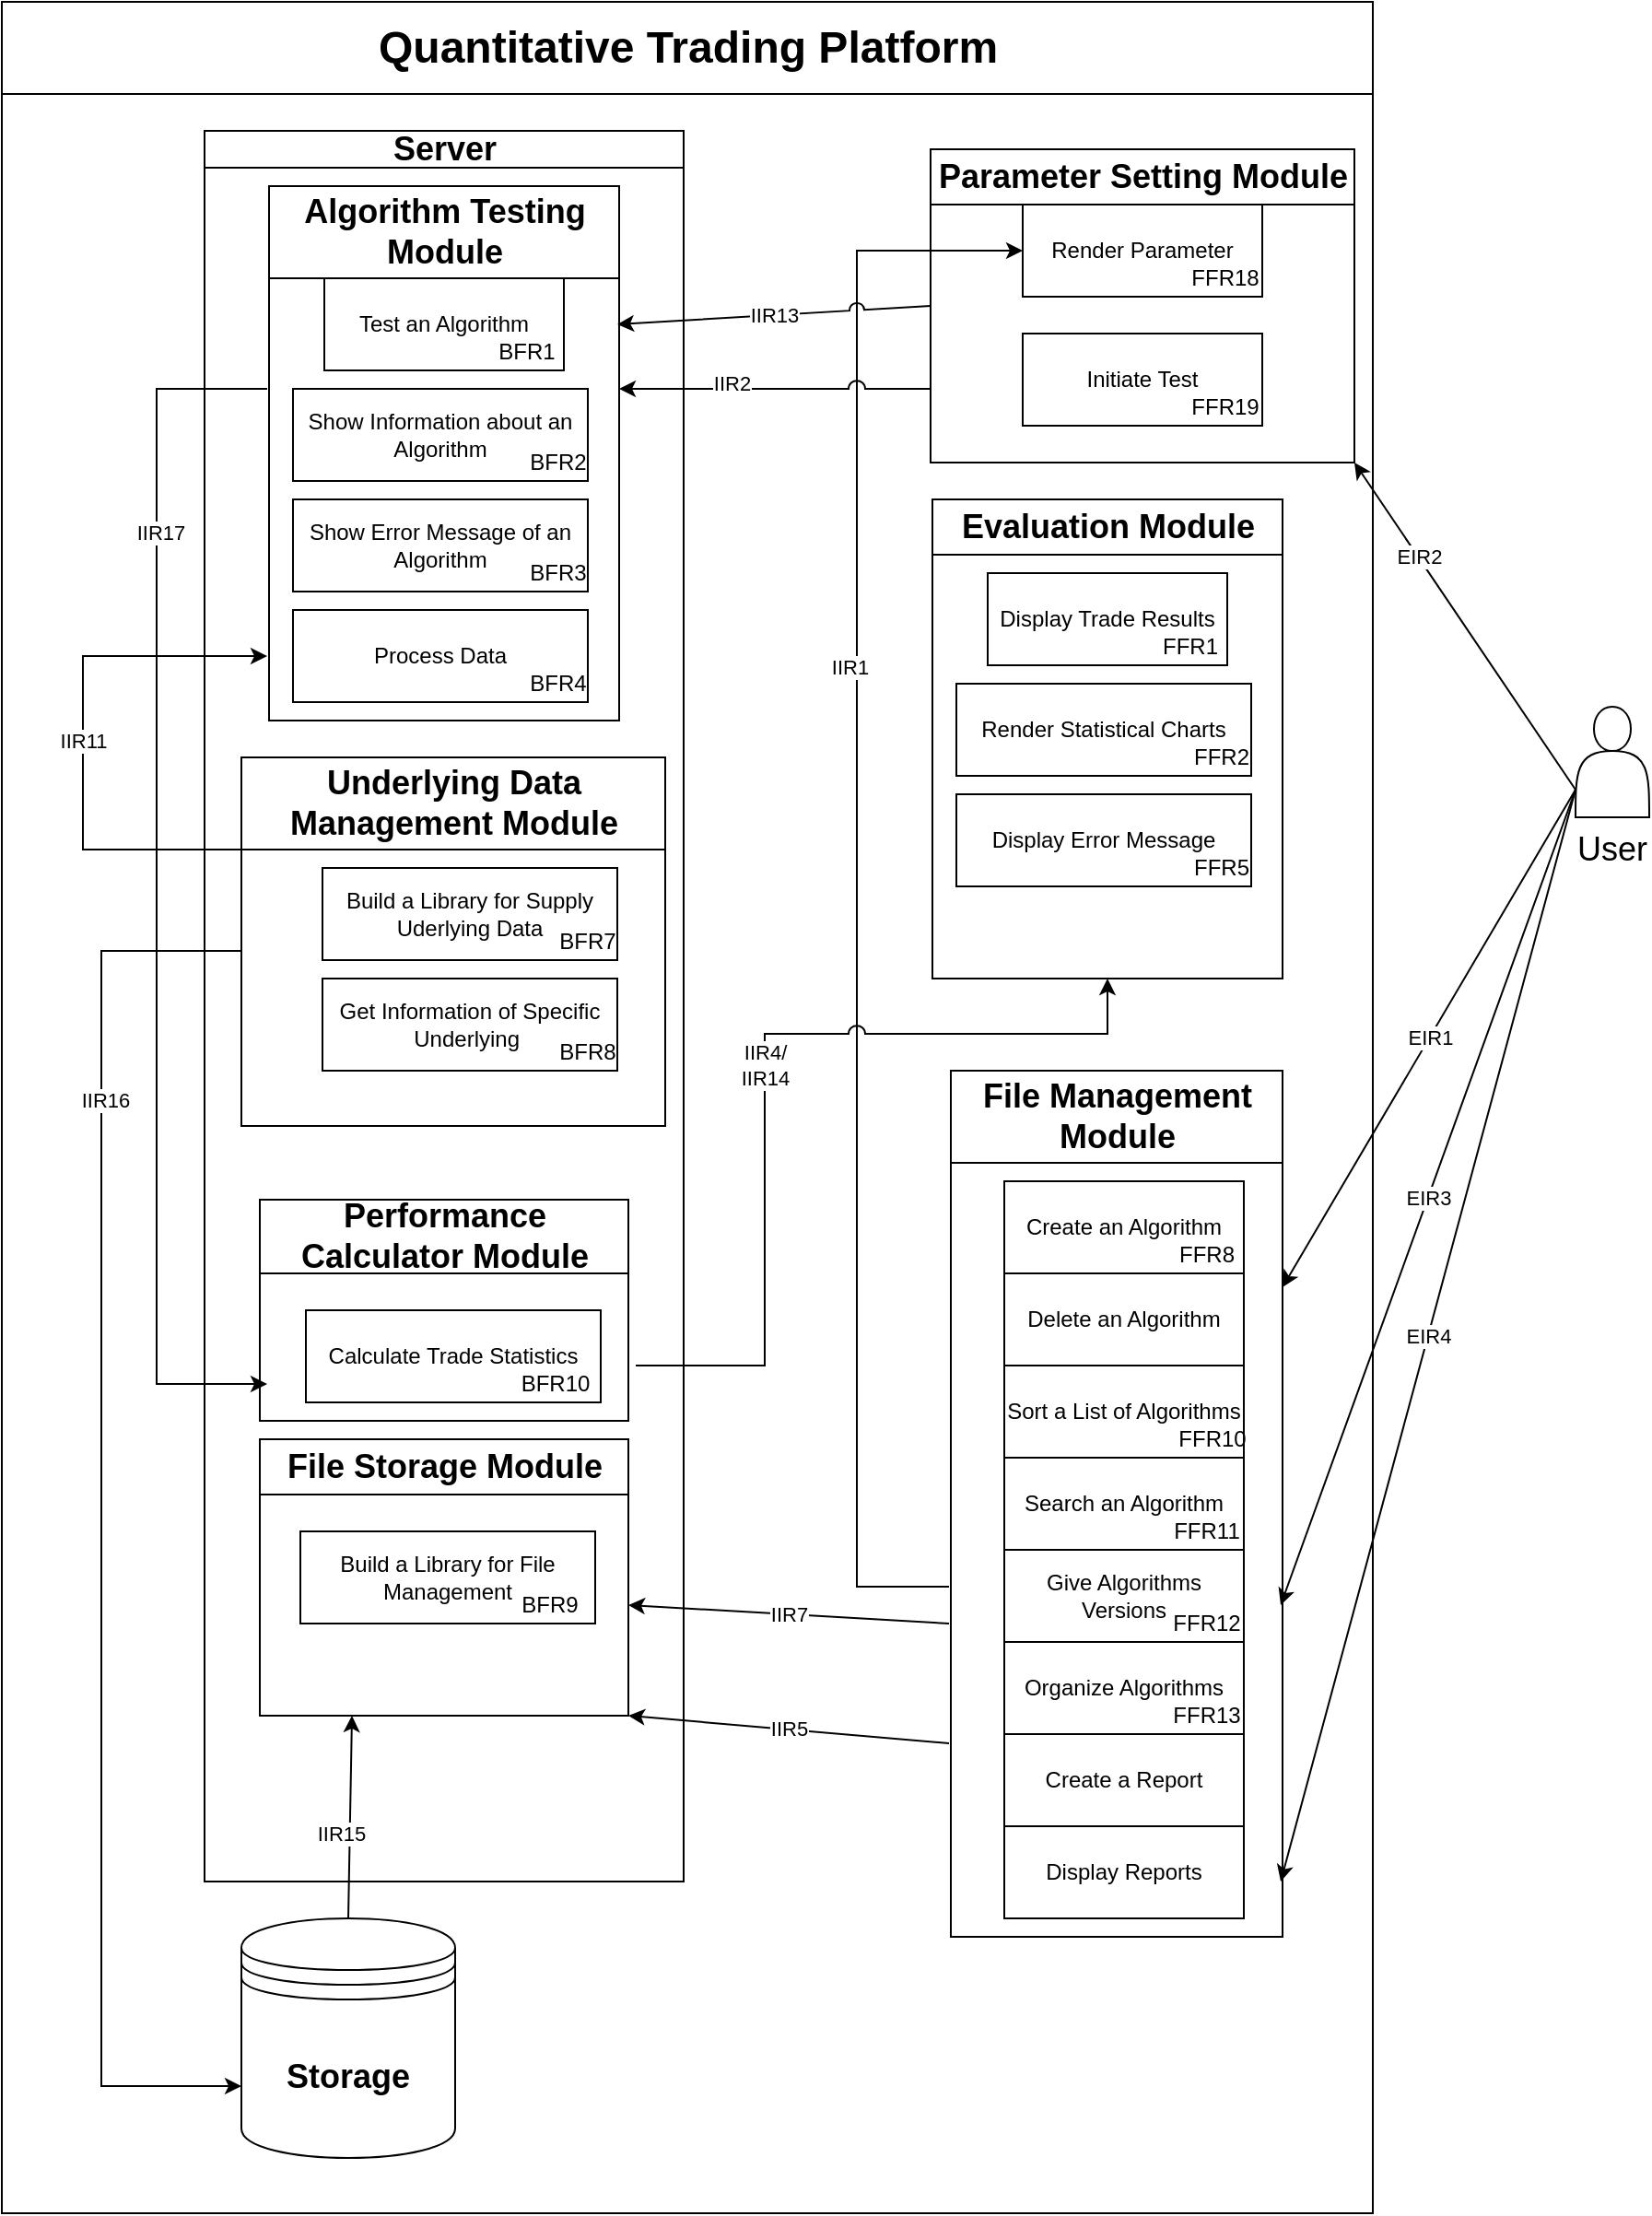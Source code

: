 <mxfile version="14.7.6" type="google"><diagram id="0utTmn4e9-yTrDj4tbkE" name="第 1 页"><mxGraphModel dx="2249" dy="1931" grid="1" gridSize="10" guides="1" tooltips="1" connect="1" arrows="1" fold="1" page="1" pageScale="1" pageWidth="827" pageHeight="1169" math="0" shadow="0"><root><mxCell id="0"/><mxCell id="1" parent="0"/><mxCell id="bblMJJMF7P-W_psZsIq9-2" value="&lt;font style=&quot;font-size: 18px&quot;&gt;Parameter Setting Module&lt;/font&gt;" style="swimlane;html=1;startSize=30;horizontal=1;containerType=tree;" parent="1" vertex="1"><mxGeometry x="90" y="-100" width="230" height="170" as="geometry"/></mxCell><mxCell id="bblMJJMF7P-W_psZsIq9-17" value="" style="group" parent="bblMJJMF7P-W_psZsIq9-2" vertex="1" connectable="0"><mxGeometry x="50" y="30" width="130" height="50" as="geometry"/></mxCell><mxCell id="bblMJJMF7P-W_psZsIq9-4" value="Render Parameter" style="whiteSpace=wrap;html=1;treeFolding=1;treeMoving=1;newEdgeStyle={&quot;edgeStyle&quot;:&quot;elbowEdgeStyle&quot;,&quot;startArrow&quot;:&quot;none&quot;,&quot;endArrow&quot;:&quot;none&quot;};" parent="bblMJJMF7P-W_psZsIq9-17" vertex="1"><mxGeometry width="130" height="50" as="geometry"/></mxCell><mxCell id="bblMJJMF7P-W_psZsIq9-7" value="FFR18" style="text;html=1;strokeColor=none;fillColor=none;align=center;verticalAlign=middle;whiteSpace=wrap;rounded=0;" parent="bblMJJMF7P-W_psZsIq9-17" vertex="1"><mxGeometry x="90" y="30" width="40" height="20" as="geometry"/></mxCell><mxCell id="bblMJJMF7P-W_psZsIq9-18" value="" style="group" parent="bblMJJMF7P-W_psZsIq9-2" vertex="1" connectable="0"><mxGeometry x="50" y="100" width="130" height="50" as="geometry"/></mxCell><mxCell id="bblMJJMF7P-W_psZsIq9-6" value="Initiate Test" style="whiteSpace=wrap;html=1;treeFolding=1;treeMoving=1;newEdgeStyle={&quot;edgeStyle&quot;:&quot;elbowEdgeStyle&quot;,&quot;startArrow&quot;:&quot;none&quot;,&quot;endArrow&quot;:&quot;none&quot;};" parent="bblMJJMF7P-W_psZsIq9-18" vertex="1"><mxGeometry width="130" height="50" as="geometry"/></mxCell><mxCell id="bblMJJMF7P-W_psZsIq9-8" value="FFR19" style="text;html=1;strokeColor=none;fillColor=none;align=center;verticalAlign=middle;whiteSpace=wrap;rounded=0;" parent="bblMJJMF7P-W_psZsIq9-18" vertex="1"><mxGeometry x="90" y="30" width="40" height="20" as="geometry"/></mxCell><mxCell id="bblMJJMF7P-W_psZsIq9-9" value="&lt;font style=&quot;font-size: 18px&quot;&gt;Evaluation Module&lt;/font&gt;" style="swimlane;html=1;startSize=30;horizontal=1;containerType=tree;" parent="1" vertex="1"><mxGeometry x="91" y="90" width="190" height="260" as="geometry"/></mxCell><mxCell id="bblMJJMF7P-W_psZsIq9-19" value="" style="group" parent="bblMJJMF7P-W_psZsIq9-9" vertex="1" connectable="0"><mxGeometry x="30" y="40" width="130" height="50" as="geometry"/></mxCell><mxCell id="bblMJJMF7P-W_psZsIq9-10" value="Display Trade Results" style="whiteSpace=wrap;html=1;treeFolding=1;treeMoving=1;newEdgeStyle={&quot;edgeStyle&quot;:&quot;elbowEdgeStyle&quot;,&quot;startArrow&quot;:&quot;none&quot;,&quot;endArrow&quot;:&quot;none&quot;};" parent="bblMJJMF7P-W_psZsIq9-19" vertex="1"><mxGeometry width="130" height="50" as="geometry"/></mxCell><mxCell id="bblMJJMF7P-W_psZsIq9-12" value="FFR1" style="text;html=1;strokeColor=none;fillColor=none;align=center;verticalAlign=middle;whiteSpace=wrap;rounded=0;" parent="bblMJJMF7P-W_psZsIq9-19" vertex="1"><mxGeometry x="90" y="30" width="40" height="20" as="geometry"/></mxCell><mxCell id="bblMJJMF7P-W_psZsIq9-20" value="" style="group" parent="bblMJJMF7P-W_psZsIq9-9" vertex="1" connectable="0"><mxGeometry x="13" y="100" width="164" height="50" as="geometry"/></mxCell><mxCell id="bblMJJMF7P-W_psZsIq9-11" value="Render Statistical Charts" style="whiteSpace=wrap;html=1;treeFolding=1;treeMoving=1;newEdgeStyle={&quot;edgeStyle&quot;:&quot;elbowEdgeStyle&quot;,&quot;startArrow&quot;:&quot;none&quot;,&quot;endArrow&quot;:&quot;none&quot;};" parent="bblMJJMF7P-W_psZsIq9-20" vertex="1"><mxGeometry width="160" height="50" as="geometry"/></mxCell><mxCell id="bblMJJMF7P-W_psZsIq9-13" value="FFR2" style="text;html=1;strokeColor=none;fillColor=none;align=center;verticalAlign=middle;whiteSpace=wrap;rounded=0;" parent="bblMJJMF7P-W_psZsIq9-20" vertex="1"><mxGeometry x="124" y="30" width="40" height="20" as="geometry"/></mxCell><mxCell id="bblMJJMF7P-W_psZsIq9-25" value="" style="group" parent="bblMJJMF7P-W_psZsIq9-9" vertex="1" connectable="0"><mxGeometry x="13" y="160" width="164" height="50" as="geometry"/></mxCell><mxCell id="bblMJJMF7P-W_psZsIq9-26" value="Display Error Message" style="whiteSpace=wrap;html=1;treeFolding=1;treeMoving=1;newEdgeStyle={&quot;edgeStyle&quot;:&quot;elbowEdgeStyle&quot;,&quot;startArrow&quot;:&quot;none&quot;,&quot;endArrow&quot;:&quot;none&quot;};" parent="bblMJJMF7P-W_psZsIq9-25" vertex="1"><mxGeometry width="160" height="50" as="geometry"/></mxCell><mxCell id="bblMJJMF7P-W_psZsIq9-27" value="FFR5" style="text;html=1;strokeColor=none;fillColor=none;align=center;verticalAlign=middle;whiteSpace=wrap;rounded=0;" parent="bblMJJMF7P-W_psZsIq9-25" vertex="1"><mxGeometry x="124" y="30" width="40" height="20" as="geometry"/></mxCell><mxCell id="K34QMwaPmZ9NyjJz2Cfl-57" style="edgeStyle=orthogonalEdgeStyle;rounded=0;orthogonalLoop=1;jettySize=auto;html=1;entryX=0;entryY=0.5;entryDx=0;entryDy=0;" parent="1" target="bblMJJMF7P-W_psZsIq9-4" edge="1"><mxGeometry relative="1" as="geometry"><mxPoint x="60" y="110" as="targetPoint"/><mxPoint x="100" y="680" as="sourcePoint"/><Array as="points"><mxPoint x="50" y="680"/><mxPoint x="50" y="-45"/></Array></mxGeometry></mxCell><mxCell id="K34QMwaPmZ9NyjJz2Cfl-58" value="IIR1" style="edgeLabel;html=1;align=center;verticalAlign=middle;resizable=0;points=[];" parent="K34QMwaPmZ9NyjJz2Cfl-57" vertex="1" connectable="0"><mxGeometry x="0.269" y="4" relative="1" as="geometry"><mxPoint as="offset"/></mxGeometry></mxCell><mxCell id="bblMJJMF7P-W_psZsIq9-35" value="&lt;font style=&quot;font-size: 18px&quot;&gt;File Management&lt;br&gt;Module&lt;/font&gt;" style="swimlane;html=1;startSize=50;horizontal=1;containerType=tree;" parent="1" vertex="1"><mxGeometry x="101" y="400" width="180" height="470" as="geometry"/></mxCell><mxCell id="K34QMwaPmZ9NyjJz2Cfl-1" value="" style="group" parent="bblMJJMF7P-W_psZsIq9-35" vertex="1" connectable="0"><mxGeometry x="29" y="90" width="133" height="370" as="geometry"/></mxCell><mxCell id="K34QMwaPmZ9NyjJz2Cfl-3" value="FFR9" style="text;html=1;strokeColor=none;fillColor=none;align=center;verticalAlign=middle;whiteSpace=wrap;rounded=0;" parent="K34QMwaPmZ9NyjJz2Cfl-1" vertex="1"><mxGeometry x="90" y="30" width="40" height="20" as="geometry"/></mxCell><mxCell id="bblMJJMF7P-W_psZsIq9-36" value="" style="group" parent="K34QMwaPmZ9NyjJz2Cfl-1" vertex="1" connectable="0"><mxGeometry y="-30" width="130" height="50" as="geometry"/></mxCell><mxCell id="bblMJJMF7P-W_psZsIq9-37" value="Create an Algorithm" style="whiteSpace=wrap;html=1;treeFolding=1;treeMoving=1;newEdgeStyle={&quot;edgeStyle&quot;:&quot;elbowEdgeStyle&quot;,&quot;startArrow&quot;:&quot;none&quot;,&quot;endArrow&quot;:&quot;none&quot;};" parent="bblMJJMF7P-W_psZsIq9-36" vertex="1"><mxGeometry width="130" height="50" as="geometry"/></mxCell><mxCell id="bblMJJMF7P-W_psZsIq9-38" value="FFR8" style="text;html=1;strokeColor=none;fillColor=none;align=center;verticalAlign=middle;whiteSpace=wrap;rounded=0;" parent="bblMJJMF7P-W_psZsIq9-36" vertex="1"><mxGeometry x="90" y="30" width="40" height="20" as="geometry"/></mxCell><mxCell id="K34QMwaPmZ9NyjJz2Cfl-2" value="Delete an Algorithm" style="whiteSpace=wrap;html=1;treeFolding=1;treeMoving=1;newEdgeStyle={&quot;edgeStyle&quot;:&quot;elbowEdgeStyle&quot;,&quot;startArrow&quot;:&quot;none&quot;,&quot;endArrow&quot;:&quot;none&quot;};" parent="K34QMwaPmZ9NyjJz2Cfl-1" vertex="1"><mxGeometry y="20" width="130" height="50" as="geometry"/></mxCell><mxCell id="K34QMwaPmZ9NyjJz2Cfl-4" value="Sort a List of Algorithms" style="whiteSpace=wrap;html=1;treeFolding=1;treeMoving=1;newEdgeStyle={&quot;edgeStyle&quot;:&quot;elbowEdgeStyle&quot;,&quot;startArrow&quot;:&quot;none&quot;,&quot;endArrow&quot;:&quot;none&quot;};" parent="K34QMwaPmZ9NyjJz2Cfl-1" vertex="1"><mxGeometry y="70" width="130" height="50" as="geometry"/></mxCell><mxCell id="K34QMwaPmZ9NyjJz2Cfl-9" value="" style="group" parent="K34QMwaPmZ9NyjJz2Cfl-1" vertex="1" connectable="0"><mxGeometry y="120" width="130" height="50" as="geometry"/></mxCell><mxCell id="K34QMwaPmZ9NyjJz2Cfl-10" value="Search an Algorithm" style="whiteSpace=wrap;html=1;treeFolding=1;treeMoving=1;newEdgeStyle={&quot;edgeStyle&quot;:&quot;elbowEdgeStyle&quot;,&quot;startArrow&quot;:&quot;none&quot;,&quot;endArrow&quot;:&quot;none&quot;};" parent="K34QMwaPmZ9NyjJz2Cfl-9" vertex="1"><mxGeometry width="130" height="50" as="geometry"/></mxCell><mxCell id="K34QMwaPmZ9NyjJz2Cfl-11" value="FFR11" style="text;html=1;strokeColor=none;fillColor=none;align=center;verticalAlign=middle;whiteSpace=wrap;rounded=0;" parent="K34QMwaPmZ9NyjJz2Cfl-9" vertex="1"><mxGeometry x="90" y="30" width="40" height="20" as="geometry"/></mxCell><mxCell id="K34QMwaPmZ9NyjJz2Cfl-12" value="" style="group" parent="K34QMwaPmZ9NyjJz2Cfl-1" vertex="1" connectable="0"><mxGeometry y="170" width="130" height="50" as="geometry"/></mxCell><mxCell id="K34QMwaPmZ9NyjJz2Cfl-13" value="Give Algorithms Versions" style="whiteSpace=wrap;html=1;treeFolding=1;treeMoving=1;newEdgeStyle={&quot;edgeStyle&quot;:&quot;elbowEdgeStyle&quot;,&quot;startArrow&quot;:&quot;none&quot;,&quot;endArrow&quot;:&quot;none&quot;};" parent="K34QMwaPmZ9NyjJz2Cfl-12" vertex="1"><mxGeometry width="130" height="50" as="geometry"/></mxCell><mxCell id="K34QMwaPmZ9NyjJz2Cfl-14" value="FFR12" style="text;html=1;strokeColor=none;fillColor=none;align=center;verticalAlign=middle;whiteSpace=wrap;rounded=0;" parent="K34QMwaPmZ9NyjJz2Cfl-12" vertex="1"><mxGeometry x="90" y="30" width="40" height="20" as="geometry"/></mxCell><mxCell id="K34QMwaPmZ9NyjJz2Cfl-15" value="" style="group" parent="K34QMwaPmZ9NyjJz2Cfl-1" vertex="1" connectable="0"><mxGeometry y="220" width="130" height="50" as="geometry"/></mxCell><mxCell id="K34QMwaPmZ9NyjJz2Cfl-16" value="Organize Algorithms" style="whiteSpace=wrap;html=1;treeFolding=1;treeMoving=1;newEdgeStyle={&quot;edgeStyle&quot;:&quot;elbowEdgeStyle&quot;,&quot;startArrow&quot;:&quot;none&quot;,&quot;endArrow&quot;:&quot;none&quot;};" parent="K34QMwaPmZ9NyjJz2Cfl-15" vertex="1"><mxGeometry width="130" height="50" as="geometry"/></mxCell><mxCell id="K34QMwaPmZ9NyjJz2Cfl-17" value="FFR13" style="text;html=1;strokeColor=none;fillColor=none;align=center;verticalAlign=middle;whiteSpace=wrap;rounded=0;" parent="K34QMwaPmZ9NyjJz2Cfl-15" vertex="1"><mxGeometry x="90" y="30" width="40" height="20" as="geometry"/></mxCell><mxCell id="K34QMwaPmZ9NyjJz2Cfl-25" value="Create a Report" style="whiteSpace=wrap;html=1;treeFolding=1;treeMoving=1;newEdgeStyle={&quot;edgeStyle&quot;:&quot;elbowEdgeStyle&quot;,&quot;startArrow&quot;:&quot;none&quot;,&quot;endArrow&quot;:&quot;none&quot;};" parent="K34QMwaPmZ9NyjJz2Cfl-1" vertex="1"><mxGeometry y="270" width="130" height="50" as="geometry"/></mxCell><mxCell id="K34QMwaPmZ9NyjJz2Cfl-26" value="Display Reports" style="whiteSpace=wrap;html=1;treeFolding=1;treeMoving=1;newEdgeStyle={&quot;edgeStyle&quot;:&quot;elbowEdgeStyle&quot;,&quot;startArrow&quot;:&quot;none&quot;,&quot;endArrow&quot;:&quot;none&quot;};" parent="K34QMwaPmZ9NyjJz2Cfl-1" vertex="1"><mxGeometry y="320" width="130" height="50" as="geometry"/></mxCell><mxCell id="K34QMwaPmZ9NyjJz2Cfl-5" value="FFR10" style="text;html=1;strokeColor=none;fillColor=none;align=center;verticalAlign=middle;whiteSpace=wrap;rounded=0;" parent="K34QMwaPmZ9NyjJz2Cfl-1" vertex="1"><mxGeometry x="93" y="100" width="40" height="20" as="geometry"/></mxCell><mxCell id="bblMJJMF7P-W_psZsIq9-81" value="&lt;font style=&quot;font-size: 18px&quot;&gt;Server&lt;/font&gt;" style="swimlane;html=1;startSize=20;horizontal=1;containerType=tree;swimlaneFillColor=#ffffff;" parent="1" vertex="1"><mxGeometry x="-304" y="-110" width="260" height="950" as="geometry"/></mxCell><mxCell id="bblMJJMF7P-W_psZsIq9-45" value="&lt;font style=&quot;font-size: 18px&quot;&gt;Algorithm Testing&lt;br&gt;Module&lt;/font&gt;" style="swimlane;html=1;startSize=50;horizontal=1;containerType=tree;" parent="bblMJJMF7P-W_psZsIq9-81" vertex="1"><mxGeometry x="35" y="30" width="190" height="290" as="geometry"/></mxCell><mxCell id="bblMJJMF7P-W_psZsIq9-52" value="" style="group" parent="bblMJJMF7P-W_psZsIq9-45" vertex="1" connectable="0"><mxGeometry x="13" y="170" width="164" height="50" as="geometry"/></mxCell><mxCell id="bblMJJMF7P-W_psZsIq9-53" value="Show Error Message of an Algorithm" style="whiteSpace=wrap;html=1;treeFolding=1;treeMoving=1;newEdgeStyle={&quot;edgeStyle&quot;:&quot;elbowEdgeStyle&quot;,&quot;startArrow&quot;:&quot;none&quot;,&quot;endArrow&quot;:&quot;none&quot;};" parent="bblMJJMF7P-W_psZsIq9-52" vertex="1"><mxGeometry width="160" height="50" as="geometry"/></mxCell><mxCell id="bblMJJMF7P-W_psZsIq9-54" value="BFR3" style="text;html=1;strokeColor=none;fillColor=none;align=center;verticalAlign=middle;whiteSpace=wrap;rounded=0;" parent="bblMJJMF7P-W_psZsIq9-52" vertex="1"><mxGeometry x="124" y="30" width="40" height="20" as="geometry"/></mxCell><mxCell id="bblMJJMF7P-W_psZsIq9-55" value="" style="group" parent="bblMJJMF7P-W_psZsIq9-45" vertex="1" connectable="0"><mxGeometry x="13" y="230" width="164" height="50" as="geometry"/></mxCell><mxCell id="bblMJJMF7P-W_psZsIq9-56" value="Process Data" style="whiteSpace=wrap;html=1;treeFolding=1;treeMoving=1;newEdgeStyle={&quot;edgeStyle&quot;:&quot;elbowEdgeStyle&quot;,&quot;startArrow&quot;:&quot;none&quot;,&quot;endArrow&quot;:&quot;none&quot;};" parent="bblMJJMF7P-W_psZsIq9-55" vertex="1"><mxGeometry width="160" height="50" as="geometry"/></mxCell><mxCell id="bblMJJMF7P-W_psZsIq9-57" value="BFR4" style="text;html=1;strokeColor=none;fillColor=none;align=center;verticalAlign=middle;whiteSpace=wrap;rounded=0;" parent="bblMJJMF7P-W_psZsIq9-55" vertex="1"><mxGeometry x="124" y="30" width="40" height="20" as="geometry"/></mxCell><mxCell id="bblMJJMF7P-W_psZsIq9-49" value="" style="group" parent="bblMJJMF7P-W_psZsIq9-45" vertex="1" connectable="0"><mxGeometry x="13" y="110" width="164" height="50" as="geometry"/></mxCell><mxCell id="bblMJJMF7P-W_psZsIq9-50" value="Show Information about an Algorithm" style="whiteSpace=wrap;html=1;treeFolding=1;treeMoving=1;newEdgeStyle={&quot;edgeStyle&quot;:&quot;elbowEdgeStyle&quot;,&quot;startArrow&quot;:&quot;none&quot;,&quot;endArrow&quot;:&quot;none&quot;};" parent="bblMJJMF7P-W_psZsIq9-49" vertex="1"><mxGeometry width="160" height="50" as="geometry"/></mxCell><mxCell id="bblMJJMF7P-W_psZsIq9-51" value="BFR2" style="text;html=1;strokeColor=none;fillColor=none;align=center;verticalAlign=middle;whiteSpace=wrap;rounded=0;" parent="bblMJJMF7P-W_psZsIq9-49" vertex="1"><mxGeometry x="124" y="30" width="40" height="20" as="geometry"/></mxCell><mxCell id="bblMJJMF7P-W_psZsIq9-46" value="" style="group" parent="bblMJJMF7P-W_psZsIq9-45" vertex="1" connectable="0"><mxGeometry x="30" y="50" width="130" height="50" as="geometry"/></mxCell><mxCell id="bblMJJMF7P-W_psZsIq9-47" value="Test an Algorithm" style="whiteSpace=wrap;html=1;treeFolding=1;treeMoving=1;newEdgeStyle={&quot;edgeStyle&quot;:&quot;elbowEdgeStyle&quot;,&quot;startArrow&quot;:&quot;none&quot;,&quot;endArrow&quot;:&quot;none&quot;};" parent="bblMJJMF7P-W_psZsIq9-46" vertex="1"><mxGeometry width="130" height="50" as="geometry"/></mxCell><mxCell id="bblMJJMF7P-W_psZsIq9-48" value="BFR1" style="text;html=1;strokeColor=none;fillColor=none;align=center;verticalAlign=middle;whiteSpace=wrap;rounded=0;" parent="bblMJJMF7P-W_psZsIq9-46" vertex="1"><mxGeometry x="90" y="30" width="40" height="20" as="geometry"/></mxCell><mxCell id="bblMJJMF7P-W_psZsIq9-61" value="&lt;font style=&quot;font-size: 18px&quot;&gt;Underlying Data&lt;br&gt;Management&amp;nbsp;Module&lt;/font&gt;" style="swimlane;html=1;startSize=50;horizontal=1;containerType=tree;" parent="bblMJJMF7P-W_psZsIq9-81" vertex="1"><mxGeometry x="20" y="340" width="230" height="200" as="geometry"/></mxCell><mxCell id="bblMJJMF7P-W_psZsIq9-71" value="" style="group" parent="bblMJJMF7P-W_psZsIq9-61" vertex="1" connectable="0"><mxGeometry x="44" y="120" width="164" height="50" as="geometry"/></mxCell><mxCell id="bblMJJMF7P-W_psZsIq9-72" value="Get Information of Specific Underlying&amp;nbsp;" style="whiteSpace=wrap;html=1;treeFolding=1;treeMoving=1;newEdgeStyle={&quot;edgeStyle&quot;:&quot;elbowEdgeStyle&quot;,&quot;startArrow&quot;:&quot;none&quot;,&quot;endArrow&quot;:&quot;none&quot;};" parent="bblMJJMF7P-W_psZsIq9-71" vertex="1"><mxGeometry width="160" height="50" as="geometry"/></mxCell><mxCell id="bblMJJMF7P-W_psZsIq9-73" value="BFR8" style="text;html=1;strokeColor=none;fillColor=none;align=center;verticalAlign=middle;whiteSpace=wrap;rounded=0;" parent="bblMJJMF7P-W_psZsIq9-71" vertex="1"><mxGeometry x="124" y="30" width="40" height="20" as="geometry"/></mxCell><mxCell id="bblMJJMF7P-W_psZsIq9-68" value="" style="group" parent="bblMJJMF7P-W_psZsIq9-61" vertex="1" connectable="0"><mxGeometry x="44" y="60" width="164" height="50" as="geometry"/></mxCell><mxCell id="bblMJJMF7P-W_psZsIq9-69" value="Build a Library for Supply Uderlying Data" style="whiteSpace=wrap;html=1;treeFolding=1;treeMoving=1;newEdgeStyle={&quot;edgeStyle&quot;:&quot;elbowEdgeStyle&quot;,&quot;startArrow&quot;:&quot;none&quot;,&quot;endArrow&quot;:&quot;none&quot;};" parent="bblMJJMF7P-W_psZsIq9-68" vertex="1"><mxGeometry width="160" height="50" as="geometry"/></mxCell><mxCell id="bblMJJMF7P-W_psZsIq9-70" value="BFR7" style="text;html=1;strokeColor=none;fillColor=none;align=center;verticalAlign=middle;whiteSpace=wrap;rounded=0;" parent="bblMJJMF7P-W_psZsIq9-68" vertex="1"><mxGeometry x="124" y="30" width="40" height="20" as="geometry"/></mxCell><mxCell id="bblMJJMF7P-W_psZsIq9-74" value="&lt;font style=&quot;font-size: 18px&quot;&gt;Performance &lt;br&gt;Calculator Module&lt;/font&gt;" style="swimlane;html=1;startSize=40;horizontal=1;containerType=tree;" parent="bblMJJMF7P-W_psZsIq9-81" vertex="1"><mxGeometry x="30" y="580" width="200" height="120" as="geometry"/></mxCell><mxCell id="bblMJJMF7P-W_psZsIq9-75" value="" style="group" parent="bblMJJMF7P-W_psZsIq9-74" vertex="1" connectable="0"><mxGeometry x="25" y="60" width="160" height="50" as="geometry"/></mxCell><mxCell id="bblMJJMF7P-W_psZsIq9-76" value="Calculate Trade Statistics" style="whiteSpace=wrap;html=1;treeFolding=1;treeMoving=1;newEdgeStyle={&quot;edgeStyle&quot;:&quot;elbowEdgeStyle&quot;,&quot;startArrow&quot;:&quot;none&quot;,&quot;endArrow&quot;:&quot;none&quot;};" parent="bblMJJMF7P-W_psZsIq9-75" vertex="1"><mxGeometry width="160" height="50" as="geometry"/></mxCell><mxCell id="bblMJJMF7P-W_psZsIq9-77" value="BFR10" style="text;html=1;strokeColor=none;fillColor=none;align=center;verticalAlign=middle;whiteSpace=wrap;rounded=0;" parent="bblMJJMF7P-W_psZsIq9-75" vertex="1"><mxGeometry x="110.769" y="30" width="49.231" height="20" as="geometry"/></mxCell><mxCell id="bblMJJMF7P-W_psZsIq9-131" value="IIR11" style="endArrow=classic;html=1;strokeColor=#000000;strokeWidth=1;exitX=0;exitY=0.25;exitDx=0;exitDy=0;edgeStyle=orthogonalEdgeStyle;rounded=0;" parent="bblMJJMF7P-W_psZsIq9-81" source="bblMJJMF7P-W_psZsIq9-61" edge="1"><mxGeometry width="50" height="50" relative="1" as="geometry"><mxPoint x="280" y="450" as="sourcePoint"/><mxPoint x="34" y="285" as="targetPoint"/><Array as="points"><mxPoint x="-66" y="390"/><mxPoint x="-66" y="285"/></Array></mxGeometry></mxCell><mxCell id="K34QMwaPmZ9NyjJz2Cfl-29" value="&lt;font style=&quot;font-size: 18px&quot;&gt;File Storage Module&lt;/font&gt;" style="swimlane;html=1;startSize=30;horizontal=1;containerType=tree;" parent="bblMJJMF7P-W_psZsIq9-81" vertex="1"><mxGeometry x="30" y="710" width="200" height="150" as="geometry"/></mxCell><mxCell id="K34QMwaPmZ9NyjJz2Cfl-30" value="" style="group" parent="K34QMwaPmZ9NyjJz2Cfl-29" vertex="1" connectable="0"><mxGeometry x="22" y="50" width="160" height="50" as="geometry"/></mxCell><mxCell id="K34QMwaPmZ9NyjJz2Cfl-31" value="Build a Library for File Management" style="whiteSpace=wrap;html=1;treeFolding=1;treeMoving=1;newEdgeStyle={&quot;edgeStyle&quot;:&quot;elbowEdgeStyle&quot;,&quot;startArrow&quot;:&quot;none&quot;,&quot;endArrow&quot;:&quot;none&quot;};" parent="K34QMwaPmZ9NyjJz2Cfl-30" vertex="1"><mxGeometry width="160" height="50" as="geometry"/></mxCell><mxCell id="K34QMwaPmZ9NyjJz2Cfl-32" value="BFR9" style="text;html=1;strokeColor=none;fillColor=none;align=center;verticalAlign=middle;whiteSpace=wrap;rounded=0;" parent="K34QMwaPmZ9NyjJz2Cfl-30" vertex="1"><mxGeometry x="110.769" y="30" width="49.231" height="20" as="geometry"/></mxCell><mxCell id="bblMJJMF7P-W_psZsIq9-93" value="EIR1" style="endArrow=classic;html=1;exitX=0;exitY=0.75;exitDx=0;exitDy=0;entryX=1;entryY=0.25;entryDx=0;entryDy=0;" parent="1" source="bblMJJMF7P-W_psZsIq9-88" target="bblMJJMF7P-W_psZsIq9-35" edge="1"><mxGeometry width="50" height="50" relative="1" as="geometry"><mxPoint x="616" y="210" as="sourcePoint"/><mxPoint x="546" y="180" as="targetPoint"/></mxGeometry></mxCell><mxCell id="bblMJJMF7P-W_psZsIq9-94" value="EIR2" style="endArrow=classic;html=1;exitX=0;exitY=0.75;exitDx=0;exitDy=0;entryX=1;entryY=1;entryDx=0;entryDy=0;strokeWidth=1;rounded=0;" parent="1" source="bblMJJMF7P-W_psZsIq9-88" target="bblMJJMF7P-W_psZsIq9-2" edge="1"><mxGeometry x="0.425" width="50" height="50" relative="1" as="geometry"><mxPoint x="226" y="210" as="sourcePoint"/><mxPoint x="336" y="-30" as="targetPoint"/><mxPoint as="offset"/></mxGeometry></mxCell><mxCell id="bblMJJMF7P-W_psZsIq9-118" value="IIR2" style="endArrow=classic;html=1;strokeColor=#000000;strokeWidth=1;jumpStyle=arc;jumpSize=9;rounded=0;" parent="1" edge="1"><mxGeometry x="0.278" y="-3" width="50" height="50" relative="1" as="geometry"><mxPoint x="90" y="30" as="sourcePoint"/><mxPoint x="-79" y="30" as="targetPoint"/><mxPoint as="offset"/></mxGeometry></mxCell><mxCell id="bblMJJMF7P-W_psZsIq9-120" value="IIR4/&lt;br&gt;IIR14" style="endArrow=classic;html=1;strokeColor=#000000;strokeWidth=1;edgeStyle=orthogonalEdgeStyle;rounded=0;jumpStyle=arc;jumpSize=9;entryX=0.5;entryY=1;entryDx=0;entryDy=0;" parent="1" target="bblMJJMF7P-W_psZsIq9-9" edge="1"><mxGeometry width="50" height="50" relative="1" as="geometry"><mxPoint x="-70" y="560" as="sourcePoint"/><mxPoint x="91" y="350" as="targetPoint"/><Array as="points"><mxPoint y="560"/><mxPoint y="380"/><mxPoint x="186" y="380"/></Array></mxGeometry></mxCell><mxCell id="bblMJJMF7P-W_psZsIq9-133" value="&lt;font style=&quot;font-size: 24px&quot;&gt;Quantitative Trading Platform&lt;/font&gt;" style="swimlane;html=1;startSize=50;horizontal=1;containerType=tree;" parent="1" vertex="1"><mxGeometry x="-414" y="-180" width="744" height="1200" as="geometry"/></mxCell><mxCell id="8jgfPDAEFm-fh1oHhnhZ-1" value="&lt;font style=&quot;font-size: 18px&quot;&gt;&lt;b&gt;Storage&lt;/b&gt;&lt;/font&gt;" style="shape=datastore;whiteSpace=wrap;html=1;" parent="bblMJJMF7P-W_psZsIq9-133" vertex="1"><mxGeometry x="130" y="1040" width="116" height="130" as="geometry"/></mxCell><mxCell id="K34QMwaPmZ9NyjJz2Cfl-54" value="EIR3" style="endArrow=classic;html=1;exitX=0;exitY=0.75;exitDx=0;exitDy=0;" parent="1" source="bblMJJMF7P-W_psZsIq9-88" edge="1"><mxGeometry width="50" height="50" relative="1" as="geometry"><mxPoint x="530" y="260" as="sourcePoint"/><mxPoint x="280" y="690" as="targetPoint"/></mxGeometry></mxCell><mxCell id="K34QMwaPmZ9NyjJz2Cfl-55" value="EIR4" style="endArrow=classic;html=1;exitX=0;exitY=0.75;exitDx=0;exitDy=0;" parent="1" source="bblMJJMF7P-W_psZsIq9-88" edge="1"><mxGeometry width="50" height="50" relative="1" as="geometry"><mxPoint x="340" y="470" as="sourcePoint"/><mxPoint x="280" y="840" as="targetPoint"/></mxGeometry></mxCell><mxCell id="K34QMwaPmZ9NyjJz2Cfl-61" value="IIR7" style="endArrow=classic;html=1;rounded=0;jumpStyle=arc;jumpSize=9;" parent="1" edge="1"><mxGeometry width="50" height="50" relative="1" as="geometry"><mxPoint x="100" y="700" as="sourcePoint"/><mxPoint x="-74" y="690" as="targetPoint"/></mxGeometry></mxCell><mxCell id="K34QMwaPmZ9NyjJz2Cfl-62" value="IIR5" style="endArrow=classic;html=1;rounded=0;jumpStyle=arc;jumpSize=9;entryX=1;entryY=1;entryDx=0;entryDy=0;" parent="1" target="K34QMwaPmZ9NyjJz2Cfl-29" edge="1"><mxGeometry width="50" height="50" relative="1" as="geometry"><mxPoint x="100" y="765" as="sourcePoint"/><mxPoint x="-74" y="790" as="targetPoint"/></mxGeometry></mxCell><mxCell id="K34QMwaPmZ9NyjJz2Cfl-67" value="IIR13" style="endArrow=classic;html=1;exitX=0;exitY=0.5;exitDx=0;exitDy=0;rounded=0;jumpStyle=arc;jumpSize=8;" parent="1" source="bblMJJMF7P-W_psZsIq9-2" edge="1"><mxGeometry width="50" height="50" relative="1" as="geometry"><mxPoint x="120" y="-30" as="sourcePoint"/><mxPoint x="-80" y="-5" as="targetPoint"/></mxGeometry></mxCell><mxCell id="8jgfPDAEFm-fh1oHhnhZ-10" value="IIR15" style="endArrow=classic;html=1;exitX=0.5;exitY=0;exitDx=0;exitDy=0;rounded=0;jumpStyle=arc;jumpSize=9;entryX=0.25;entryY=1;entryDx=0;entryDy=0;" parent="1" source="8jgfPDAEFm-fh1oHhnhZ-1" target="K34QMwaPmZ9NyjJz2Cfl-29" edge="1"><mxGeometry x="-0.15" y="5" width="50" height="50" relative="1" as="geometry"><mxPoint x="-9" y="955" as="sourcePoint"/><mxPoint x="-204" y="890" as="targetPoint"/><mxPoint y="1" as="offset"/></mxGeometry></mxCell><mxCell id="5taHBdh_SusrbhIENSZl-3" style="edgeStyle=orthogonalEdgeStyle;rounded=0;orthogonalLoop=1;jettySize=auto;html=1;exitX=0;exitY=0.5;exitDx=0;exitDy=0;entryX=0;entryY=0.7;entryDx=0;entryDy=0;" parent="1" source="bblMJJMF7P-W_psZsIq9-61" target="8jgfPDAEFm-fh1oHhnhZ-1" edge="1"><mxGeometry relative="1" as="geometry"><mxPoint x="-360" y="1000" as="targetPoint"/><Array as="points"><mxPoint x="-360" y="335"/><mxPoint x="-360" y="951"/></Array></mxGeometry></mxCell><mxCell id="5taHBdh_SusrbhIENSZl-5" value="IIR16" style="edgeLabel;html=1;align=center;verticalAlign=middle;resizable=0;points=[];" parent="5taHBdh_SusrbhIENSZl-3" vertex="1" connectable="0"><mxGeometry x="-0.582" y="1" relative="1" as="geometry"><mxPoint x="1" as="offset"/></mxGeometry></mxCell><mxCell id="bblMJJMF7P-W_psZsIq9-88" value="" style="shape=actor;whiteSpace=wrap;html=1;" parent="1" vertex="1"><mxGeometry x="440" y="202.5" width="40" height="60" as="geometry"/></mxCell><mxCell id="bblMJJMF7P-W_psZsIq9-89" value="&lt;font style=&quot;font-size: 18px&quot;&gt;User&lt;/font&gt;" style="text;html=1;strokeColor=none;fillColor=none;align=center;verticalAlign=middle;whiteSpace=wrap;rounded=0;" parent="1" vertex="1"><mxGeometry x="440" y="270" width="40" height="20" as="geometry"/></mxCell><mxCell id="EnlzaHRK6rwVRF20MWVj-3" style="edgeStyle=orthogonalEdgeStyle;rounded=0;orthogonalLoop=1;jettySize=auto;html=1;" edge="1" parent="1"><mxGeometry relative="1" as="geometry"><mxPoint x="-270" y="570" as="targetPoint"/><Array as="points"><mxPoint x="-330" y="30"/><mxPoint x="-330" y="570"/></Array><mxPoint x="-270" y="30" as="sourcePoint"/></mxGeometry></mxCell><mxCell id="EnlzaHRK6rwVRF20MWVj-4" value="IIR17" style="edgeLabel;html=1;align=center;verticalAlign=middle;resizable=0;points=[];" vertex="1" connectable="0" parent="EnlzaHRK6rwVRF20MWVj-3"><mxGeometry x="-0.582" y="1" relative="1" as="geometry"><mxPoint x="1" as="offset"/></mxGeometry></mxCell></root></mxGraphModel></diagram></mxfile>